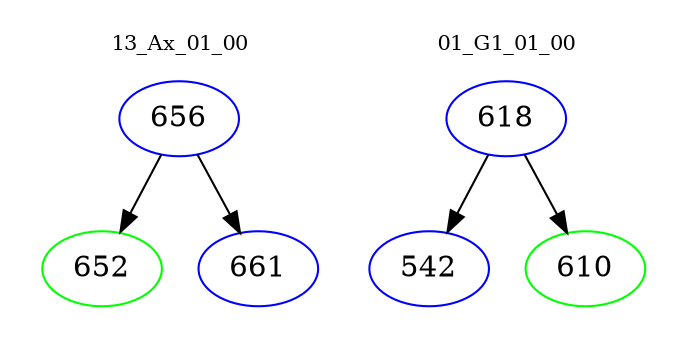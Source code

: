 digraph{
subgraph cluster_0 {
color = white
label = "13_Ax_01_00";
fontsize=10;
T0_656 [label="656", color="blue"]
T0_656 -> T0_652 [color="black"]
T0_652 [label="652", color="green"]
T0_656 -> T0_661 [color="black"]
T0_661 [label="661", color="blue"]
}
subgraph cluster_1 {
color = white
label = "01_G1_01_00";
fontsize=10;
T1_618 [label="618", color="blue"]
T1_618 -> T1_542 [color="black"]
T1_542 [label="542", color="blue"]
T1_618 -> T1_610 [color="black"]
T1_610 [label="610", color="green"]
}
}
